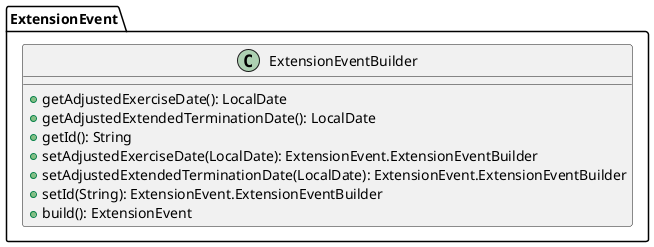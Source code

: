 @startuml

    class ExtensionEvent.ExtensionEventBuilder [[ExtensionEvent.ExtensionEventBuilder.html]] {
        +getAdjustedExerciseDate(): LocalDate
        +getAdjustedExtendedTerminationDate(): LocalDate
        +getId(): String
        +setAdjustedExerciseDate(LocalDate): ExtensionEvent.ExtensionEventBuilder
        +setAdjustedExtendedTerminationDate(LocalDate): ExtensionEvent.ExtensionEventBuilder
        +setId(String): ExtensionEvent.ExtensionEventBuilder
        +build(): ExtensionEvent
    }

@enduml
